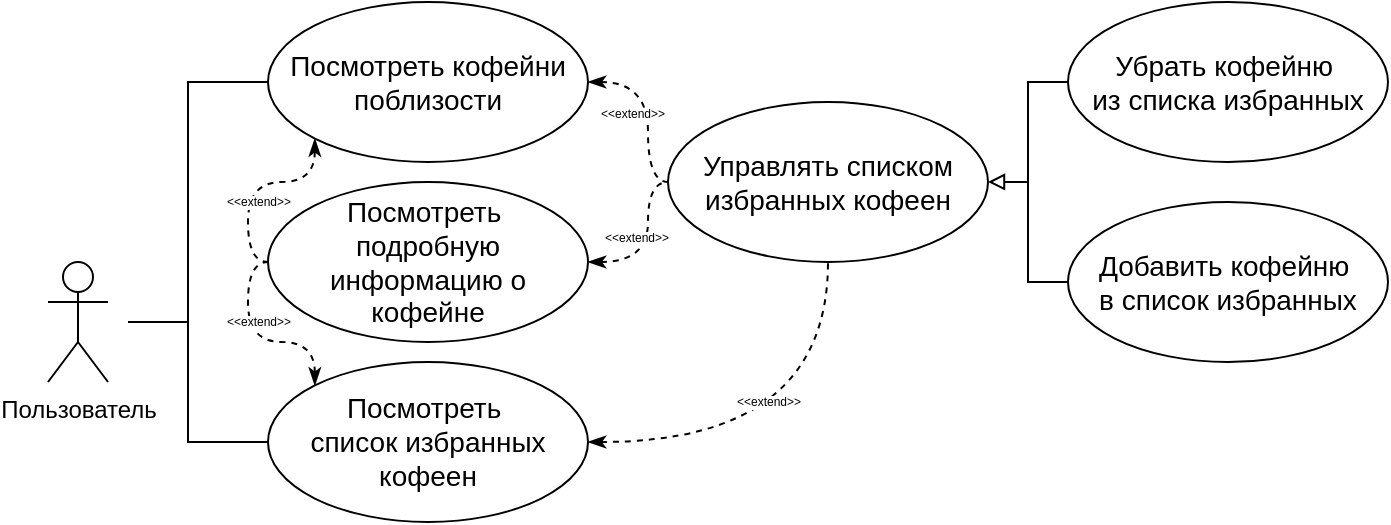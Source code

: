 <mxfile version="26.0.9">
  <diagram name="Use-Case" id="exDWXhalaeswrfYcm-SV">
    <mxGraphModel dx="643" dy="457" grid="1" gridSize="10" guides="1" tooltips="1" connect="1" arrows="1" fold="1" page="1" pageScale="1" pageWidth="827" pageHeight="1169" math="0" shadow="0">
      <root>
        <mxCell id="0" />
        <mxCell id="1" parent="0" />
        <mxCell id="qsJK6AAeVhbRkGVkMpIS-1" value="Пользователь&lt;div&gt;&lt;br&gt;&lt;/div&gt;" style="shape=umlActor;verticalLabelPosition=bottom;verticalAlign=top;html=1;" parent="1" vertex="1">
          <mxGeometry x="90" y="170" width="30" height="60" as="geometry" />
        </mxCell>
        <mxCell id="qsJK6AAeVhbRkGVkMpIS-3" value="&lt;span style=&quot;caret-color: rgb(0, 0, 0); text-align: start;&quot;&gt;&lt;font style=&quot;font-size: 14px;&quot; face=&quot;Helvetica&quot;&gt;Посмотреть кофейни поблизости&lt;/font&gt;&lt;/span&gt;" style="ellipse;whiteSpace=wrap;html=1;" parent="1" vertex="1">
          <mxGeometry x="200" y="40" width="160" height="80" as="geometry" />
        </mxCell>
        <mxCell id="qsJK6AAeVhbRkGVkMpIS-4" value="&lt;span style=&quot;caret-color: rgb(0, 0, 0); text-align: start;&quot;&gt;&lt;font style=&quot;font-size: 14px;&quot; face=&quot;Helvetica&quot;&gt;Посмотреть&amp;nbsp;&lt;/font&gt;&lt;/span&gt;&lt;div&gt;&lt;span style=&quot;caret-color: rgb(0, 0, 0); text-align: start;&quot;&gt;&lt;font style=&quot;font-size: 14px;&quot; face=&quot;Helvetica&quot;&gt;подробную информацию о кофейне&lt;/font&gt;&lt;/span&gt;&lt;/div&gt;" style="ellipse;whiteSpace=wrap;html=1;" parent="1" vertex="1">
          <mxGeometry x="200" y="130" width="160" height="80" as="geometry" />
        </mxCell>
        <mxCell id="qsJK6AAeVhbRkGVkMpIS-33" style="edgeStyle=orthogonalEdgeStyle;rounded=0;orthogonalLoop=1;jettySize=auto;html=1;exitX=1;exitY=0.5;exitDx=0;exitDy=0;endArrow=none;startFill=0;startArrow=block;" parent="1" source="qsJK6AAeVhbRkGVkMpIS-5" edge="1">
          <mxGeometry relative="1" as="geometry">
            <mxPoint x="580" y="129.973" as="targetPoint" />
          </mxGeometry>
        </mxCell>
        <mxCell id="qsJK6AAeVhbRkGVkMpIS-5" value="&lt;div style=&quot;&quot;&gt;&lt;span style=&quot;font-size: 14px;&quot;&gt;Управлять списком избранных кофеен&lt;/span&gt;&lt;/div&gt;" style="ellipse;whiteSpace=wrap;html=1;align=center;" parent="1" vertex="1">
          <mxGeometry x="400" y="90" width="160" height="80" as="geometry" />
        </mxCell>
        <mxCell id="qsJK6AAeVhbRkGVkMpIS-6" value="&lt;div style=&quot;&quot;&gt;&lt;span style=&quot;background-color: transparent; color: light-dark(rgb(0, 0, 0), rgb(255, 255, 255)); font-size: 14px;&quot;&gt;Убрать кофейню&amp;nbsp;&lt;/span&gt;&lt;/div&gt;&lt;div style=&quot;&quot;&gt;&lt;span style=&quot;background-color: transparent; color: light-dark(rgb(0, 0, 0), rgb(255, 255, 255)); font-size: 14px;&quot;&gt;из списка избранных&lt;/span&gt;&lt;/div&gt;" style="ellipse;whiteSpace=wrap;html=1;align=center;" parent="1" vertex="1">
          <mxGeometry x="600" y="40" width="160" height="80" as="geometry" />
        </mxCell>
        <mxCell id="qsJK6AAeVhbRkGVkMpIS-7" value="&lt;span style=&quot;caret-color: rgb(0, 0, 0); text-align: start;&quot;&gt;&lt;font style=&quot;font-size: 14px;&quot; face=&quot;Helvetica&quot;&gt;Посмотреть&amp;nbsp;&lt;/font&gt;&lt;/span&gt;&lt;div&gt;&lt;span style=&quot;caret-color: rgb(0, 0, 0); text-align: start;&quot;&gt;&lt;font style=&quot;font-size: 14px;&quot; face=&quot;Helvetica&quot;&gt;список избранных кофеен&lt;/font&gt;&lt;/span&gt;&lt;/div&gt;" style="ellipse;whiteSpace=wrap;html=1;" parent="1" vertex="1">
          <mxGeometry x="200" y="220" width="160" height="80" as="geometry" />
        </mxCell>
        <mxCell id="qsJK6AAeVhbRkGVkMpIS-9" value="" style="endArrow=none;html=1;rounded=0;entryX=0;entryY=0.5;entryDx=0;entryDy=0;exitX=0;exitY=0.5;exitDx=0;exitDy=0;" parent="1" source="qsJK6AAeVhbRkGVkMpIS-7" target="qsJK6AAeVhbRkGVkMpIS-3" edge="1">
          <mxGeometry width="50" height="50" relative="1" as="geometry">
            <mxPoint x="200" y="350" as="sourcePoint" />
            <mxPoint x="160" y="170" as="targetPoint" />
            <Array as="points">
              <mxPoint x="160" y="260" />
              <mxPoint x="160" y="80" />
            </Array>
          </mxGeometry>
        </mxCell>
        <mxCell id="qsJK6AAeVhbRkGVkMpIS-10" value="" style="endArrow=none;html=1;rounded=0;" parent="1" edge="1">
          <mxGeometry width="50" height="50" relative="1" as="geometry">
            <mxPoint x="130" y="200" as="sourcePoint" />
            <mxPoint x="160" y="200" as="targetPoint" />
          </mxGeometry>
        </mxCell>
        <mxCell id="qsJK6AAeVhbRkGVkMpIS-13" value="" style="endArrow=none;html=1;rounded=0;entryX=0.5;entryY=1;entryDx=0;entryDy=0;exitX=1;exitY=0.5;exitDx=0;exitDy=0;endFill=1;startFill=1;startArrow=classicThin;edgeStyle=orthogonalEdgeStyle;curved=1;dashed=1;" parent="1" source="qsJK6AAeVhbRkGVkMpIS-7" target="qsJK6AAeVhbRkGVkMpIS-5" edge="1">
          <mxGeometry width="50" height="50" relative="1" as="geometry">
            <mxPoint x="360" y="350" as="sourcePoint" />
            <mxPoint x="310" y="420" as="targetPoint" />
            <Array as="points">
              <mxPoint x="480" y="260" />
            </Array>
          </mxGeometry>
        </mxCell>
        <mxCell id="qsJK6AAeVhbRkGVkMpIS-20" value="&amp;lt;&amp;lt;extend&amp;gt;&amp;gt;" style="edgeLabel;html=1;align=center;verticalAlign=middle;resizable=0;points=[];fontSize=6;" parent="qsJK6AAeVhbRkGVkMpIS-13" vertex="1" connectable="0">
          <mxGeometry x="0.034" y="-1" relative="1" as="geometry">
            <mxPoint x="-19" y="-21" as="offset" />
          </mxGeometry>
        </mxCell>
        <mxCell id="qsJK6AAeVhbRkGVkMpIS-21" value="" style="endArrow=none;html=1;rounded=0;entryX=0;entryY=0.5;entryDx=0;entryDy=0;exitX=1;exitY=0.5;exitDx=0;exitDy=0;endFill=1;startFill=1;startArrow=classicThin;edgeStyle=orthogonalEdgeStyle;curved=1;dashed=1;" parent="1" source="qsJK6AAeVhbRkGVkMpIS-3" target="qsJK6AAeVhbRkGVkMpIS-5" edge="1">
          <mxGeometry width="50" height="50" relative="1" as="geometry">
            <mxPoint x="373" y="160" as="sourcePoint" />
            <mxPoint x="413" y="120" as="targetPoint" />
            <Array as="points">
              <mxPoint x="390" y="80" />
              <mxPoint x="390" y="130" />
            </Array>
          </mxGeometry>
        </mxCell>
        <mxCell id="qsJK6AAeVhbRkGVkMpIS-22" value="&amp;lt;&amp;lt;extend&amp;gt;&amp;gt;" style="edgeLabel;html=1;align=center;verticalAlign=middle;resizable=0;points=[];fontSize=6;" parent="qsJK6AAeVhbRkGVkMpIS-21" vertex="1" connectable="0">
          <mxGeometry x="0.034" y="-1" relative="1" as="geometry">
            <mxPoint x="-7" y="-1" as="offset" />
          </mxGeometry>
        </mxCell>
        <mxCell id="qsJK6AAeVhbRkGVkMpIS-23" value="" style="endArrow=none;html=1;rounded=0;entryX=0;entryY=0.5;entryDx=0;entryDy=0;exitX=1;exitY=0.5;exitDx=0;exitDy=0;endFill=1;startFill=1;startArrow=classicThin;edgeStyle=orthogonalEdgeStyle;curved=1;dashed=1;" parent="1" source="qsJK6AAeVhbRkGVkMpIS-4" target="qsJK6AAeVhbRkGVkMpIS-5" edge="1">
          <mxGeometry width="50" height="50" relative="1" as="geometry">
            <mxPoint x="370" y="90" as="sourcePoint" />
            <mxPoint x="490" y="100" as="targetPoint" />
            <Array as="points">
              <mxPoint x="390" y="170" />
              <mxPoint x="390" y="130" />
            </Array>
          </mxGeometry>
        </mxCell>
        <mxCell id="qsJK6AAeVhbRkGVkMpIS-24" value="&amp;lt;&amp;lt;extend&amp;gt;&amp;gt;" style="edgeLabel;html=1;align=center;verticalAlign=middle;resizable=0;points=[];fontSize=6;" parent="qsJK6AAeVhbRkGVkMpIS-23" vertex="1" connectable="0">
          <mxGeometry x="0.034" y="-1" relative="1" as="geometry">
            <mxPoint x="-7" y="-1" as="offset" />
          </mxGeometry>
        </mxCell>
        <mxCell id="qsJK6AAeVhbRkGVkMpIS-25" value="" style="endArrow=none;html=1;rounded=0;entryX=0;entryY=0.5;entryDx=0;entryDy=0;exitX=0;exitY=0;exitDx=0;exitDy=0;endFill=1;startFill=1;startArrow=classicThin;edgeStyle=orthogonalEdgeStyle;curved=1;dashed=1;" parent="1" source="qsJK6AAeVhbRkGVkMpIS-7" target="qsJK6AAeVhbRkGVkMpIS-4" edge="1">
          <mxGeometry width="50" height="50" relative="1" as="geometry">
            <mxPoint x="370" y="270" as="sourcePoint" />
            <mxPoint x="410" y="230" as="targetPoint" />
          </mxGeometry>
        </mxCell>
        <mxCell id="qsJK6AAeVhbRkGVkMpIS-26" value="&amp;lt;&amp;lt;extend&amp;gt;&amp;gt;" style="edgeLabel;html=1;align=center;verticalAlign=middle;resizable=0;points=[];fontSize=6;" parent="qsJK6AAeVhbRkGVkMpIS-25" vertex="1" connectable="0">
          <mxGeometry x="0.034" y="-1" relative="1" as="geometry">
            <mxPoint x="4" y="-9" as="offset" />
          </mxGeometry>
        </mxCell>
        <mxCell id="qsJK6AAeVhbRkGVkMpIS-27" value="" style="endArrow=none;html=1;rounded=0;entryX=0;entryY=0.5;entryDx=0;entryDy=0;exitX=0;exitY=1;exitDx=0;exitDy=0;endFill=1;startFill=1;startArrow=classicThin;edgeStyle=orthogonalEdgeStyle;curved=1;dashed=1;" parent="1" source="qsJK6AAeVhbRkGVkMpIS-3" target="qsJK6AAeVhbRkGVkMpIS-4" edge="1">
          <mxGeometry width="50" height="50" relative="1" as="geometry">
            <mxPoint x="233" y="242" as="sourcePoint" />
            <mxPoint x="210" y="180" as="targetPoint" />
          </mxGeometry>
        </mxCell>
        <mxCell id="qsJK6AAeVhbRkGVkMpIS-28" value="&amp;lt;&amp;lt;extend&amp;gt;&amp;gt;" style="edgeLabel;html=1;align=center;verticalAlign=middle;resizable=0;points=[];fontSize=6;" parent="qsJK6AAeVhbRkGVkMpIS-27" vertex="1" connectable="0">
          <mxGeometry x="0.034" y="-1" relative="1" as="geometry">
            <mxPoint x="4" y="11" as="offset" />
          </mxGeometry>
        </mxCell>
        <mxCell id="qsJK6AAeVhbRkGVkMpIS-31" style="edgeStyle=orthogonalEdgeStyle;rounded=0;orthogonalLoop=1;jettySize=auto;html=1;exitX=0;exitY=0.5;exitDx=0;exitDy=0;entryX=0;entryY=0.5;entryDx=0;entryDy=0;endArrow=none;startFill=0;" parent="1" source="qsJK6AAeVhbRkGVkMpIS-29" target="qsJK6AAeVhbRkGVkMpIS-6" edge="1">
          <mxGeometry relative="1" as="geometry" />
        </mxCell>
        <mxCell id="qsJK6AAeVhbRkGVkMpIS-29" value="&lt;div style=&quot;&quot;&gt;&lt;span style=&quot;background-color: transparent; color: light-dark(rgb(0, 0, 0), rgb(255, 255, 255)); font-size: 14px;&quot;&gt;Добавить кофейню&amp;nbsp;&lt;/span&gt;&lt;/div&gt;&lt;div style=&quot;&quot;&gt;&lt;span style=&quot;background-color: transparent; color: light-dark(rgb(0, 0, 0), rgb(255, 255, 255)); font-size: 14px;&quot;&gt;в список избранных&lt;/span&gt;&lt;/div&gt;" style="ellipse;whiteSpace=wrap;html=1;align=center;" parent="1" vertex="1">
          <mxGeometry x="600" y="140" width="160" height="80" as="geometry" />
        </mxCell>
      </root>
    </mxGraphModel>
  </diagram>
</mxfile>
